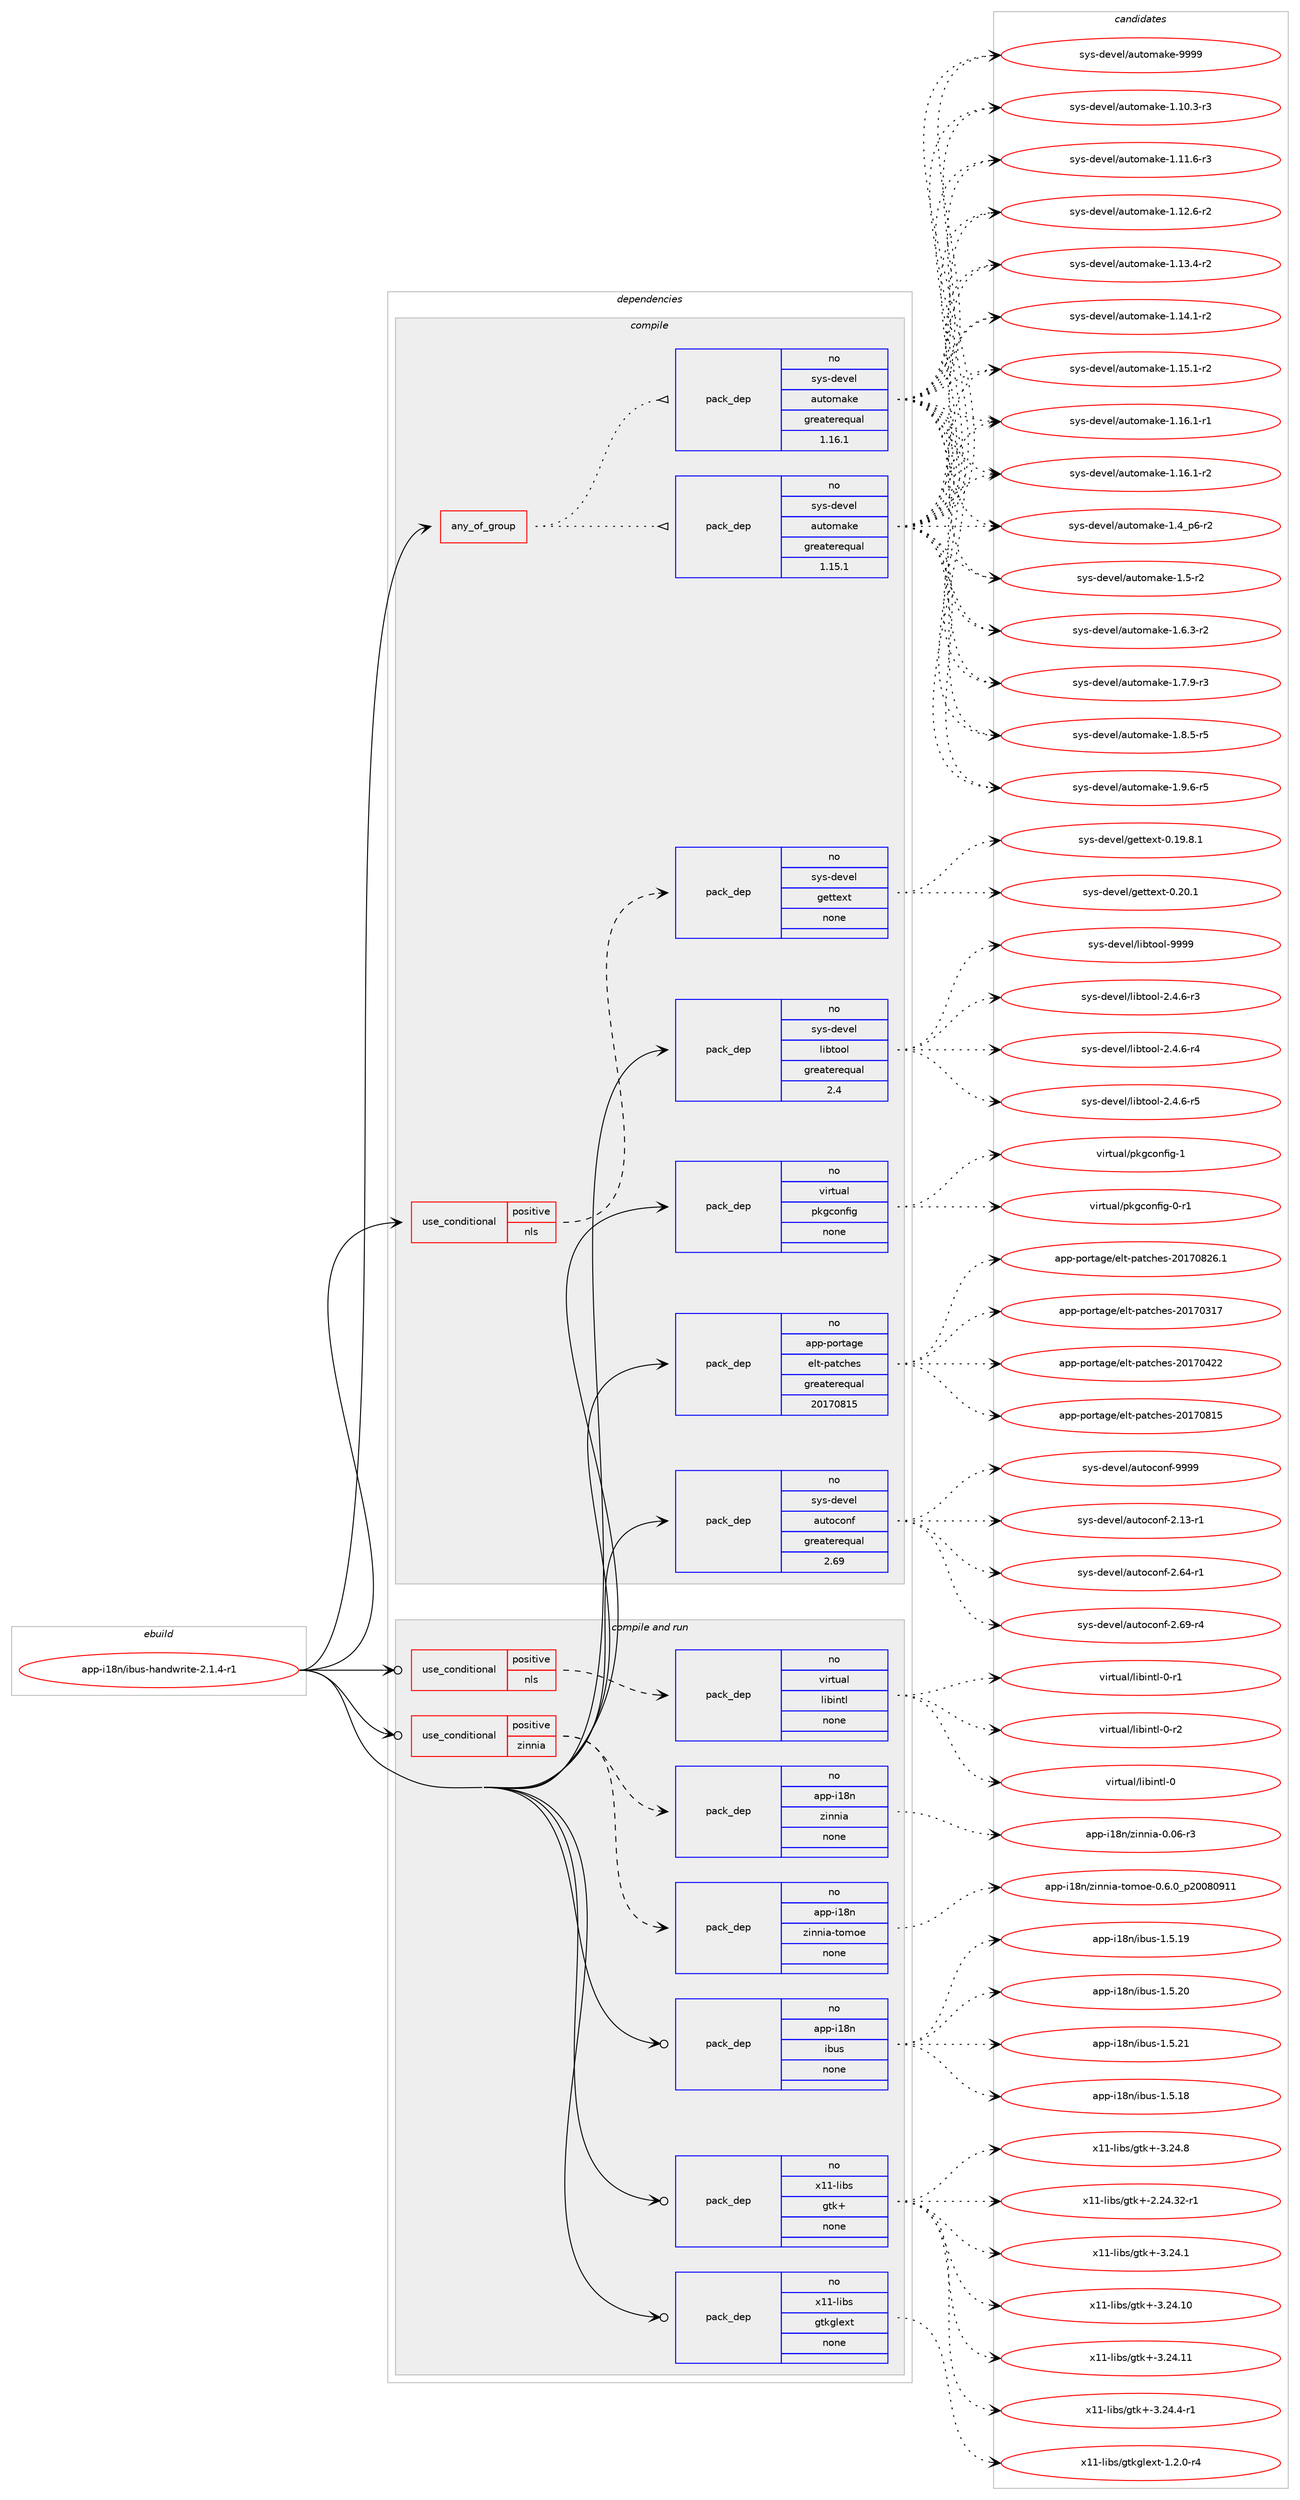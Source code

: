 digraph prolog {

# *************
# Graph options
# *************

newrank=true;
concentrate=true;
compound=true;
graph [rankdir=LR,fontname=Helvetica,fontsize=10,ranksep=1.5];#, ranksep=2.5, nodesep=0.2];
edge  [arrowhead=vee];
node  [fontname=Helvetica,fontsize=10];

# **********
# The ebuild
# **********

subgraph cluster_leftcol {
color=gray;
rank=same;
label=<<i>ebuild</i>>;
id [label="app-i18n/ibus-handwrite-2.1.4-r1", color=red, width=4, href="../app-i18n/ibus-handwrite-2.1.4-r1.svg"];
}

# ****************
# The dependencies
# ****************

subgraph cluster_midcol {
color=gray;
label=<<i>dependencies</i>>;
subgraph cluster_compile {
fillcolor="#eeeeee";
style=filled;
label=<<i>compile</i>>;
subgraph any8597 {
dependency494805 [label=<<TABLE BORDER="0" CELLBORDER="1" CELLSPACING="0" CELLPADDING="4"><TR><TD CELLPADDING="10">any_of_group</TD></TR></TABLE>>, shape=none, color=red];subgraph pack367579 {
dependency494806 [label=<<TABLE BORDER="0" CELLBORDER="1" CELLSPACING="0" CELLPADDING="4" WIDTH="220"><TR><TD ROWSPAN="6" CELLPADDING="30">pack_dep</TD></TR><TR><TD WIDTH="110">no</TD></TR><TR><TD>sys-devel</TD></TR><TR><TD>automake</TD></TR><TR><TD>greaterequal</TD></TR><TR><TD>1.16.1</TD></TR></TABLE>>, shape=none, color=blue];
}
dependency494805:e -> dependency494806:w [weight=20,style="dotted",arrowhead="oinv"];
subgraph pack367580 {
dependency494807 [label=<<TABLE BORDER="0" CELLBORDER="1" CELLSPACING="0" CELLPADDING="4" WIDTH="220"><TR><TD ROWSPAN="6" CELLPADDING="30">pack_dep</TD></TR><TR><TD WIDTH="110">no</TD></TR><TR><TD>sys-devel</TD></TR><TR><TD>automake</TD></TR><TR><TD>greaterequal</TD></TR><TR><TD>1.15.1</TD></TR></TABLE>>, shape=none, color=blue];
}
dependency494805:e -> dependency494807:w [weight=20,style="dotted",arrowhead="oinv"];
}
id:e -> dependency494805:w [weight=20,style="solid",arrowhead="vee"];
subgraph cond118317 {
dependency494808 [label=<<TABLE BORDER="0" CELLBORDER="1" CELLSPACING="0" CELLPADDING="4"><TR><TD ROWSPAN="3" CELLPADDING="10">use_conditional</TD></TR><TR><TD>positive</TD></TR><TR><TD>nls</TD></TR></TABLE>>, shape=none, color=red];
subgraph pack367581 {
dependency494809 [label=<<TABLE BORDER="0" CELLBORDER="1" CELLSPACING="0" CELLPADDING="4" WIDTH="220"><TR><TD ROWSPAN="6" CELLPADDING="30">pack_dep</TD></TR><TR><TD WIDTH="110">no</TD></TR><TR><TD>sys-devel</TD></TR><TR><TD>gettext</TD></TR><TR><TD>none</TD></TR><TR><TD></TD></TR></TABLE>>, shape=none, color=blue];
}
dependency494808:e -> dependency494809:w [weight=20,style="dashed",arrowhead="vee"];
}
id:e -> dependency494808:w [weight=20,style="solid",arrowhead="vee"];
subgraph pack367582 {
dependency494810 [label=<<TABLE BORDER="0" CELLBORDER="1" CELLSPACING="0" CELLPADDING="4" WIDTH="220"><TR><TD ROWSPAN="6" CELLPADDING="30">pack_dep</TD></TR><TR><TD WIDTH="110">no</TD></TR><TR><TD>app-portage</TD></TR><TR><TD>elt-patches</TD></TR><TR><TD>greaterequal</TD></TR><TR><TD>20170815</TD></TR></TABLE>>, shape=none, color=blue];
}
id:e -> dependency494810:w [weight=20,style="solid",arrowhead="vee"];
subgraph pack367583 {
dependency494811 [label=<<TABLE BORDER="0" CELLBORDER="1" CELLSPACING="0" CELLPADDING="4" WIDTH="220"><TR><TD ROWSPAN="6" CELLPADDING="30">pack_dep</TD></TR><TR><TD WIDTH="110">no</TD></TR><TR><TD>sys-devel</TD></TR><TR><TD>autoconf</TD></TR><TR><TD>greaterequal</TD></TR><TR><TD>2.69</TD></TR></TABLE>>, shape=none, color=blue];
}
id:e -> dependency494811:w [weight=20,style="solid",arrowhead="vee"];
subgraph pack367584 {
dependency494812 [label=<<TABLE BORDER="0" CELLBORDER="1" CELLSPACING="0" CELLPADDING="4" WIDTH="220"><TR><TD ROWSPAN="6" CELLPADDING="30">pack_dep</TD></TR><TR><TD WIDTH="110">no</TD></TR><TR><TD>sys-devel</TD></TR><TR><TD>libtool</TD></TR><TR><TD>greaterequal</TD></TR><TR><TD>2.4</TD></TR></TABLE>>, shape=none, color=blue];
}
id:e -> dependency494812:w [weight=20,style="solid",arrowhead="vee"];
subgraph pack367585 {
dependency494813 [label=<<TABLE BORDER="0" CELLBORDER="1" CELLSPACING="0" CELLPADDING="4" WIDTH="220"><TR><TD ROWSPAN="6" CELLPADDING="30">pack_dep</TD></TR><TR><TD WIDTH="110">no</TD></TR><TR><TD>virtual</TD></TR><TR><TD>pkgconfig</TD></TR><TR><TD>none</TD></TR><TR><TD></TD></TR></TABLE>>, shape=none, color=blue];
}
id:e -> dependency494813:w [weight=20,style="solid",arrowhead="vee"];
}
subgraph cluster_compileandrun {
fillcolor="#eeeeee";
style=filled;
label=<<i>compile and run</i>>;
subgraph cond118318 {
dependency494814 [label=<<TABLE BORDER="0" CELLBORDER="1" CELLSPACING="0" CELLPADDING="4"><TR><TD ROWSPAN="3" CELLPADDING="10">use_conditional</TD></TR><TR><TD>positive</TD></TR><TR><TD>nls</TD></TR></TABLE>>, shape=none, color=red];
subgraph pack367586 {
dependency494815 [label=<<TABLE BORDER="0" CELLBORDER="1" CELLSPACING="0" CELLPADDING="4" WIDTH="220"><TR><TD ROWSPAN="6" CELLPADDING="30">pack_dep</TD></TR><TR><TD WIDTH="110">no</TD></TR><TR><TD>virtual</TD></TR><TR><TD>libintl</TD></TR><TR><TD>none</TD></TR><TR><TD></TD></TR></TABLE>>, shape=none, color=blue];
}
dependency494814:e -> dependency494815:w [weight=20,style="dashed",arrowhead="vee"];
}
id:e -> dependency494814:w [weight=20,style="solid",arrowhead="odotvee"];
subgraph cond118319 {
dependency494816 [label=<<TABLE BORDER="0" CELLBORDER="1" CELLSPACING="0" CELLPADDING="4"><TR><TD ROWSPAN="3" CELLPADDING="10">use_conditional</TD></TR><TR><TD>positive</TD></TR><TR><TD>zinnia</TD></TR></TABLE>>, shape=none, color=red];
subgraph pack367587 {
dependency494817 [label=<<TABLE BORDER="0" CELLBORDER="1" CELLSPACING="0" CELLPADDING="4" WIDTH="220"><TR><TD ROWSPAN="6" CELLPADDING="30">pack_dep</TD></TR><TR><TD WIDTH="110">no</TD></TR><TR><TD>app-i18n</TD></TR><TR><TD>zinnia</TD></TR><TR><TD>none</TD></TR><TR><TD></TD></TR></TABLE>>, shape=none, color=blue];
}
dependency494816:e -> dependency494817:w [weight=20,style="dashed",arrowhead="vee"];
subgraph pack367588 {
dependency494818 [label=<<TABLE BORDER="0" CELLBORDER="1" CELLSPACING="0" CELLPADDING="4" WIDTH="220"><TR><TD ROWSPAN="6" CELLPADDING="30">pack_dep</TD></TR><TR><TD WIDTH="110">no</TD></TR><TR><TD>app-i18n</TD></TR><TR><TD>zinnia-tomoe</TD></TR><TR><TD>none</TD></TR><TR><TD></TD></TR></TABLE>>, shape=none, color=blue];
}
dependency494816:e -> dependency494818:w [weight=20,style="dashed",arrowhead="vee"];
}
id:e -> dependency494816:w [weight=20,style="solid",arrowhead="odotvee"];
subgraph pack367589 {
dependency494819 [label=<<TABLE BORDER="0" CELLBORDER="1" CELLSPACING="0" CELLPADDING="4" WIDTH="220"><TR><TD ROWSPAN="6" CELLPADDING="30">pack_dep</TD></TR><TR><TD WIDTH="110">no</TD></TR><TR><TD>app-i18n</TD></TR><TR><TD>ibus</TD></TR><TR><TD>none</TD></TR><TR><TD></TD></TR></TABLE>>, shape=none, color=blue];
}
id:e -> dependency494819:w [weight=20,style="solid",arrowhead="odotvee"];
subgraph pack367590 {
dependency494820 [label=<<TABLE BORDER="0" CELLBORDER="1" CELLSPACING="0" CELLPADDING="4" WIDTH="220"><TR><TD ROWSPAN="6" CELLPADDING="30">pack_dep</TD></TR><TR><TD WIDTH="110">no</TD></TR><TR><TD>x11-libs</TD></TR><TR><TD>gtk+</TD></TR><TR><TD>none</TD></TR><TR><TD></TD></TR></TABLE>>, shape=none, color=blue];
}
id:e -> dependency494820:w [weight=20,style="solid",arrowhead="odotvee"];
subgraph pack367591 {
dependency494821 [label=<<TABLE BORDER="0" CELLBORDER="1" CELLSPACING="0" CELLPADDING="4" WIDTH="220"><TR><TD ROWSPAN="6" CELLPADDING="30">pack_dep</TD></TR><TR><TD WIDTH="110">no</TD></TR><TR><TD>x11-libs</TD></TR><TR><TD>gtkglext</TD></TR><TR><TD>none</TD></TR><TR><TD></TD></TR></TABLE>>, shape=none, color=blue];
}
id:e -> dependency494821:w [weight=20,style="solid",arrowhead="odotvee"];
}
subgraph cluster_run {
fillcolor="#eeeeee";
style=filled;
label=<<i>run</i>>;
}
}

# **************
# The candidates
# **************

subgraph cluster_choices {
rank=same;
color=gray;
label=<<i>candidates</i>>;

subgraph choice367579 {
color=black;
nodesep=1;
choice11512111545100101118101108479711711611110997107101454946494846514511451 [label="sys-devel/automake-1.10.3-r3", color=red, width=4,href="../sys-devel/automake-1.10.3-r3.svg"];
choice11512111545100101118101108479711711611110997107101454946494946544511451 [label="sys-devel/automake-1.11.6-r3", color=red, width=4,href="../sys-devel/automake-1.11.6-r3.svg"];
choice11512111545100101118101108479711711611110997107101454946495046544511450 [label="sys-devel/automake-1.12.6-r2", color=red, width=4,href="../sys-devel/automake-1.12.6-r2.svg"];
choice11512111545100101118101108479711711611110997107101454946495146524511450 [label="sys-devel/automake-1.13.4-r2", color=red, width=4,href="../sys-devel/automake-1.13.4-r2.svg"];
choice11512111545100101118101108479711711611110997107101454946495246494511450 [label="sys-devel/automake-1.14.1-r2", color=red, width=4,href="../sys-devel/automake-1.14.1-r2.svg"];
choice11512111545100101118101108479711711611110997107101454946495346494511450 [label="sys-devel/automake-1.15.1-r2", color=red, width=4,href="../sys-devel/automake-1.15.1-r2.svg"];
choice11512111545100101118101108479711711611110997107101454946495446494511449 [label="sys-devel/automake-1.16.1-r1", color=red, width=4,href="../sys-devel/automake-1.16.1-r1.svg"];
choice11512111545100101118101108479711711611110997107101454946495446494511450 [label="sys-devel/automake-1.16.1-r2", color=red, width=4,href="../sys-devel/automake-1.16.1-r2.svg"];
choice115121115451001011181011084797117116111109971071014549465295112544511450 [label="sys-devel/automake-1.4_p6-r2", color=red, width=4,href="../sys-devel/automake-1.4_p6-r2.svg"];
choice11512111545100101118101108479711711611110997107101454946534511450 [label="sys-devel/automake-1.5-r2", color=red, width=4,href="../sys-devel/automake-1.5-r2.svg"];
choice115121115451001011181011084797117116111109971071014549465446514511450 [label="sys-devel/automake-1.6.3-r2", color=red, width=4,href="../sys-devel/automake-1.6.3-r2.svg"];
choice115121115451001011181011084797117116111109971071014549465546574511451 [label="sys-devel/automake-1.7.9-r3", color=red, width=4,href="../sys-devel/automake-1.7.9-r3.svg"];
choice115121115451001011181011084797117116111109971071014549465646534511453 [label="sys-devel/automake-1.8.5-r5", color=red, width=4,href="../sys-devel/automake-1.8.5-r5.svg"];
choice115121115451001011181011084797117116111109971071014549465746544511453 [label="sys-devel/automake-1.9.6-r5", color=red, width=4,href="../sys-devel/automake-1.9.6-r5.svg"];
choice115121115451001011181011084797117116111109971071014557575757 [label="sys-devel/automake-9999", color=red, width=4,href="../sys-devel/automake-9999.svg"];
dependency494806:e -> choice11512111545100101118101108479711711611110997107101454946494846514511451:w [style=dotted,weight="100"];
dependency494806:e -> choice11512111545100101118101108479711711611110997107101454946494946544511451:w [style=dotted,weight="100"];
dependency494806:e -> choice11512111545100101118101108479711711611110997107101454946495046544511450:w [style=dotted,weight="100"];
dependency494806:e -> choice11512111545100101118101108479711711611110997107101454946495146524511450:w [style=dotted,weight="100"];
dependency494806:e -> choice11512111545100101118101108479711711611110997107101454946495246494511450:w [style=dotted,weight="100"];
dependency494806:e -> choice11512111545100101118101108479711711611110997107101454946495346494511450:w [style=dotted,weight="100"];
dependency494806:e -> choice11512111545100101118101108479711711611110997107101454946495446494511449:w [style=dotted,weight="100"];
dependency494806:e -> choice11512111545100101118101108479711711611110997107101454946495446494511450:w [style=dotted,weight="100"];
dependency494806:e -> choice115121115451001011181011084797117116111109971071014549465295112544511450:w [style=dotted,weight="100"];
dependency494806:e -> choice11512111545100101118101108479711711611110997107101454946534511450:w [style=dotted,weight="100"];
dependency494806:e -> choice115121115451001011181011084797117116111109971071014549465446514511450:w [style=dotted,weight="100"];
dependency494806:e -> choice115121115451001011181011084797117116111109971071014549465546574511451:w [style=dotted,weight="100"];
dependency494806:e -> choice115121115451001011181011084797117116111109971071014549465646534511453:w [style=dotted,weight="100"];
dependency494806:e -> choice115121115451001011181011084797117116111109971071014549465746544511453:w [style=dotted,weight="100"];
dependency494806:e -> choice115121115451001011181011084797117116111109971071014557575757:w [style=dotted,weight="100"];
}
subgraph choice367580 {
color=black;
nodesep=1;
choice11512111545100101118101108479711711611110997107101454946494846514511451 [label="sys-devel/automake-1.10.3-r3", color=red, width=4,href="../sys-devel/automake-1.10.3-r3.svg"];
choice11512111545100101118101108479711711611110997107101454946494946544511451 [label="sys-devel/automake-1.11.6-r3", color=red, width=4,href="../sys-devel/automake-1.11.6-r3.svg"];
choice11512111545100101118101108479711711611110997107101454946495046544511450 [label="sys-devel/automake-1.12.6-r2", color=red, width=4,href="../sys-devel/automake-1.12.6-r2.svg"];
choice11512111545100101118101108479711711611110997107101454946495146524511450 [label="sys-devel/automake-1.13.4-r2", color=red, width=4,href="../sys-devel/automake-1.13.4-r2.svg"];
choice11512111545100101118101108479711711611110997107101454946495246494511450 [label="sys-devel/automake-1.14.1-r2", color=red, width=4,href="../sys-devel/automake-1.14.1-r2.svg"];
choice11512111545100101118101108479711711611110997107101454946495346494511450 [label="sys-devel/automake-1.15.1-r2", color=red, width=4,href="../sys-devel/automake-1.15.1-r2.svg"];
choice11512111545100101118101108479711711611110997107101454946495446494511449 [label="sys-devel/automake-1.16.1-r1", color=red, width=4,href="../sys-devel/automake-1.16.1-r1.svg"];
choice11512111545100101118101108479711711611110997107101454946495446494511450 [label="sys-devel/automake-1.16.1-r2", color=red, width=4,href="../sys-devel/automake-1.16.1-r2.svg"];
choice115121115451001011181011084797117116111109971071014549465295112544511450 [label="sys-devel/automake-1.4_p6-r2", color=red, width=4,href="../sys-devel/automake-1.4_p6-r2.svg"];
choice11512111545100101118101108479711711611110997107101454946534511450 [label="sys-devel/automake-1.5-r2", color=red, width=4,href="../sys-devel/automake-1.5-r2.svg"];
choice115121115451001011181011084797117116111109971071014549465446514511450 [label="sys-devel/automake-1.6.3-r2", color=red, width=4,href="../sys-devel/automake-1.6.3-r2.svg"];
choice115121115451001011181011084797117116111109971071014549465546574511451 [label="sys-devel/automake-1.7.9-r3", color=red, width=4,href="../sys-devel/automake-1.7.9-r3.svg"];
choice115121115451001011181011084797117116111109971071014549465646534511453 [label="sys-devel/automake-1.8.5-r5", color=red, width=4,href="../sys-devel/automake-1.8.5-r5.svg"];
choice115121115451001011181011084797117116111109971071014549465746544511453 [label="sys-devel/automake-1.9.6-r5", color=red, width=4,href="../sys-devel/automake-1.9.6-r5.svg"];
choice115121115451001011181011084797117116111109971071014557575757 [label="sys-devel/automake-9999", color=red, width=4,href="../sys-devel/automake-9999.svg"];
dependency494807:e -> choice11512111545100101118101108479711711611110997107101454946494846514511451:w [style=dotted,weight="100"];
dependency494807:e -> choice11512111545100101118101108479711711611110997107101454946494946544511451:w [style=dotted,weight="100"];
dependency494807:e -> choice11512111545100101118101108479711711611110997107101454946495046544511450:w [style=dotted,weight="100"];
dependency494807:e -> choice11512111545100101118101108479711711611110997107101454946495146524511450:w [style=dotted,weight="100"];
dependency494807:e -> choice11512111545100101118101108479711711611110997107101454946495246494511450:w [style=dotted,weight="100"];
dependency494807:e -> choice11512111545100101118101108479711711611110997107101454946495346494511450:w [style=dotted,weight="100"];
dependency494807:e -> choice11512111545100101118101108479711711611110997107101454946495446494511449:w [style=dotted,weight="100"];
dependency494807:e -> choice11512111545100101118101108479711711611110997107101454946495446494511450:w [style=dotted,weight="100"];
dependency494807:e -> choice115121115451001011181011084797117116111109971071014549465295112544511450:w [style=dotted,weight="100"];
dependency494807:e -> choice11512111545100101118101108479711711611110997107101454946534511450:w [style=dotted,weight="100"];
dependency494807:e -> choice115121115451001011181011084797117116111109971071014549465446514511450:w [style=dotted,weight="100"];
dependency494807:e -> choice115121115451001011181011084797117116111109971071014549465546574511451:w [style=dotted,weight="100"];
dependency494807:e -> choice115121115451001011181011084797117116111109971071014549465646534511453:w [style=dotted,weight="100"];
dependency494807:e -> choice115121115451001011181011084797117116111109971071014549465746544511453:w [style=dotted,weight="100"];
dependency494807:e -> choice115121115451001011181011084797117116111109971071014557575757:w [style=dotted,weight="100"];
}
subgraph choice367581 {
color=black;
nodesep=1;
choice1151211154510010111810110847103101116116101120116454846495746564649 [label="sys-devel/gettext-0.19.8.1", color=red, width=4,href="../sys-devel/gettext-0.19.8.1.svg"];
choice115121115451001011181011084710310111611610112011645484650484649 [label="sys-devel/gettext-0.20.1", color=red, width=4,href="../sys-devel/gettext-0.20.1.svg"];
dependency494809:e -> choice1151211154510010111810110847103101116116101120116454846495746564649:w [style=dotted,weight="100"];
dependency494809:e -> choice115121115451001011181011084710310111611610112011645484650484649:w [style=dotted,weight="100"];
}
subgraph choice367582 {
color=black;
nodesep=1;
choice97112112451121111141169710310147101108116451129711699104101115455048495548514955 [label="app-portage/elt-patches-20170317", color=red, width=4,href="../app-portage/elt-patches-20170317.svg"];
choice97112112451121111141169710310147101108116451129711699104101115455048495548525050 [label="app-portage/elt-patches-20170422", color=red, width=4,href="../app-portage/elt-patches-20170422.svg"];
choice97112112451121111141169710310147101108116451129711699104101115455048495548564953 [label="app-portage/elt-patches-20170815", color=red, width=4,href="../app-portage/elt-patches-20170815.svg"];
choice971121124511211111411697103101471011081164511297116991041011154550484955485650544649 [label="app-portage/elt-patches-20170826.1", color=red, width=4,href="../app-portage/elt-patches-20170826.1.svg"];
dependency494810:e -> choice97112112451121111141169710310147101108116451129711699104101115455048495548514955:w [style=dotted,weight="100"];
dependency494810:e -> choice97112112451121111141169710310147101108116451129711699104101115455048495548525050:w [style=dotted,weight="100"];
dependency494810:e -> choice97112112451121111141169710310147101108116451129711699104101115455048495548564953:w [style=dotted,weight="100"];
dependency494810:e -> choice971121124511211111411697103101471011081164511297116991041011154550484955485650544649:w [style=dotted,weight="100"];
}
subgraph choice367583 {
color=black;
nodesep=1;
choice1151211154510010111810110847971171161119911111010245504649514511449 [label="sys-devel/autoconf-2.13-r1", color=red, width=4,href="../sys-devel/autoconf-2.13-r1.svg"];
choice1151211154510010111810110847971171161119911111010245504654524511449 [label="sys-devel/autoconf-2.64-r1", color=red, width=4,href="../sys-devel/autoconf-2.64-r1.svg"];
choice1151211154510010111810110847971171161119911111010245504654574511452 [label="sys-devel/autoconf-2.69-r4", color=red, width=4,href="../sys-devel/autoconf-2.69-r4.svg"];
choice115121115451001011181011084797117116111991111101024557575757 [label="sys-devel/autoconf-9999", color=red, width=4,href="../sys-devel/autoconf-9999.svg"];
dependency494811:e -> choice1151211154510010111810110847971171161119911111010245504649514511449:w [style=dotted,weight="100"];
dependency494811:e -> choice1151211154510010111810110847971171161119911111010245504654524511449:w [style=dotted,weight="100"];
dependency494811:e -> choice1151211154510010111810110847971171161119911111010245504654574511452:w [style=dotted,weight="100"];
dependency494811:e -> choice115121115451001011181011084797117116111991111101024557575757:w [style=dotted,weight="100"];
}
subgraph choice367584 {
color=black;
nodesep=1;
choice1151211154510010111810110847108105981161111111084550465246544511451 [label="sys-devel/libtool-2.4.6-r3", color=red, width=4,href="../sys-devel/libtool-2.4.6-r3.svg"];
choice1151211154510010111810110847108105981161111111084550465246544511452 [label="sys-devel/libtool-2.4.6-r4", color=red, width=4,href="../sys-devel/libtool-2.4.6-r4.svg"];
choice1151211154510010111810110847108105981161111111084550465246544511453 [label="sys-devel/libtool-2.4.6-r5", color=red, width=4,href="../sys-devel/libtool-2.4.6-r5.svg"];
choice1151211154510010111810110847108105981161111111084557575757 [label="sys-devel/libtool-9999", color=red, width=4,href="../sys-devel/libtool-9999.svg"];
dependency494812:e -> choice1151211154510010111810110847108105981161111111084550465246544511451:w [style=dotted,weight="100"];
dependency494812:e -> choice1151211154510010111810110847108105981161111111084550465246544511452:w [style=dotted,weight="100"];
dependency494812:e -> choice1151211154510010111810110847108105981161111111084550465246544511453:w [style=dotted,weight="100"];
dependency494812:e -> choice1151211154510010111810110847108105981161111111084557575757:w [style=dotted,weight="100"];
}
subgraph choice367585 {
color=black;
nodesep=1;
choice11810511411611797108471121071039911111010210510345484511449 [label="virtual/pkgconfig-0-r1", color=red, width=4,href="../virtual/pkgconfig-0-r1.svg"];
choice1181051141161179710847112107103991111101021051034549 [label="virtual/pkgconfig-1", color=red, width=4,href="../virtual/pkgconfig-1.svg"];
dependency494813:e -> choice11810511411611797108471121071039911111010210510345484511449:w [style=dotted,weight="100"];
dependency494813:e -> choice1181051141161179710847112107103991111101021051034549:w [style=dotted,weight="100"];
}
subgraph choice367586 {
color=black;
nodesep=1;
choice1181051141161179710847108105981051101161084548 [label="virtual/libintl-0", color=red, width=4,href="../virtual/libintl-0.svg"];
choice11810511411611797108471081059810511011610845484511449 [label="virtual/libintl-0-r1", color=red, width=4,href="../virtual/libintl-0-r1.svg"];
choice11810511411611797108471081059810511011610845484511450 [label="virtual/libintl-0-r2", color=red, width=4,href="../virtual/libintl-0-r2.svg"];
dependency494815:e -> choice1181051141161179710847108105981051101161084548:w [style=dotted,weight="100"];
dependency494815:e -> choice11810511411611797108471081059810511011610845484511449:w [style=dotted,weight="100"];
dependency494815:e -> choice11810511411611797108471081059810511011610845484511450:w [style=dotted,weight="100"];
}
subgraph choice367587 {
color=black;
nodesep=1;
choice97112112451054956110471221051101101059745484648544511451 [label="app-i18n/zinnia-0.06-r3", color=red, width=4,href="../app-i18n/zinnia-0.06-r3.svg"];
dependency494817:e -> choice97112112451054956110471221051101101059745484648544511451:w [style=dotted,weight="100"];
}
subgraph choice367588 {
color=black;
nodesep=1;
choice97112112451054956110471221051101101059745116111109111101454846544648951125048485648574949 [label="app-i18n/zinnia-tomoe-0.6.0_p20080911", color=red, width=4,href="../app-i18n/zinnia-tomoe-0.6.0_p20080911.svg"];
dependency494818:e -> choice97112112451054956110471221051101101059745116111109111101454846544648951125048485648574949:w [style=dotted,weight="100"];
}
subgraph choice367589 {
color=black;
nodesep=1;
choice97112112451054956110471059811711545494653464956 [label="app-i18n/ibus-1.5.18", color=red, width=4,href="../app-i18n/ibus-1.5.18.svg"];
choice97112112451054956110471059811711545494653464957 [label="app-i18n/ibus-1.5.19", color=red, width=4,href="../app-i18n/ibus-1.5.19.svg"];
choice97112112451054956110471059811711545494653465048 [label="app-i18n/ibus-1.5.20", color=red, width=4,href="../app-i18n/ibus-1.5.20.svg"];
choice97112112451054956110471059811711545494653465049 [label="app-i18n/ibus-1.5.21", color=red, width=4,href="../app-i18n/ibus-1.5.21.svg"];
dependency494819:e -> choice97112112451054956110471059811711545494653464956:w [style=dotted,weight="100"];
dependency494819:e -> choice97112112451054956110471059811711545494653464957:w [style=dotted,weight="100"];
dependency494819:e -> choice97112112451054956110471059811711545494653465048:w [style=dotted,weight="100"];
dependency494819:e -> choice97112112451054956110471059811711545494653465049:w [style=dotted,weight="100"];
}
subgraph choice367590 {
color=black;
nodesep=1;
choice12049494510810598115471031161074345504650524651504511449 [label="x11-libs/gtk+-2.24.32-r1", color=red, width=4,href="../x11-libs/gtk+-2.24.32-r1.svg"];
choice12049494510810598115471031161074345514650524649 [label="x11-libs/gtk+-3.24.1", color=red, width=4,href="../x11-libs/gtk+-3.24.1.svg"];
choice1204949451081059811547103116107434551465052464948 [label="x11-libs/gtk+-3.24.10", color=red, width=4,href="../x11-libs/gtk+-3.24.10.svg"];
choice1204949451081059811547103116107434551465052464949 [label="x11-libs/gtk+-3.24.11", color=red, width=4,href="../x11-libs/gtk+-3.24.11.svg"];
choice120494945108105981154710311610743455146505246524511449 [label="x11-libs/gtk+-3.24.4-r1", color=red, width=4,href="../x11-libs/gtk+-3.24.4-r1.svg"];
choice12049494510810598115471031161074345514650524656 [label="x11-libs/gtk+-3.24.8", color=red, width=4,href="../x11-libs/gtk+-3.24.8.svg"];
dependency494820:e -> choice12049494510810598115471031161074345504650524651504511449:w [style=dotted,weight="100"];
dependency494820:e -> choice12049494510810598115471031161074345514650524649:w [style=dotted,weight="100"];
dependency494820:e -> choice1204949451081059811547103116107434551465052464948:w [style=dotted,weight="100"];
dependency494820:e -> choice1204949451081059811547103116107434551465052464949:w [style=dotted,weight="100"];
dependency494820:e -> choice120494945108105981154710311610743455146505246524511449:w [style=dotted,weight="100"];
dependency494820:e -> choice12049494510810598115471031161074345514650524656:w [style=dotted,weight="100"];
}
subgraph choice367591 {
color=black;
nodesep=1;
choice12049494510810598115471031161071031081011201164549465046484511452 [label="x11-libs/gtkglext-1.2.0-r4", color=red, width=4,href="../x11-libs/gtkglext-1.2.0-r4.svg"];
dependency494821:e -> choice12049494510810598115471031161071031081011201164549465046484511452:w [style=dotted,weight="100"];
}
}

}
